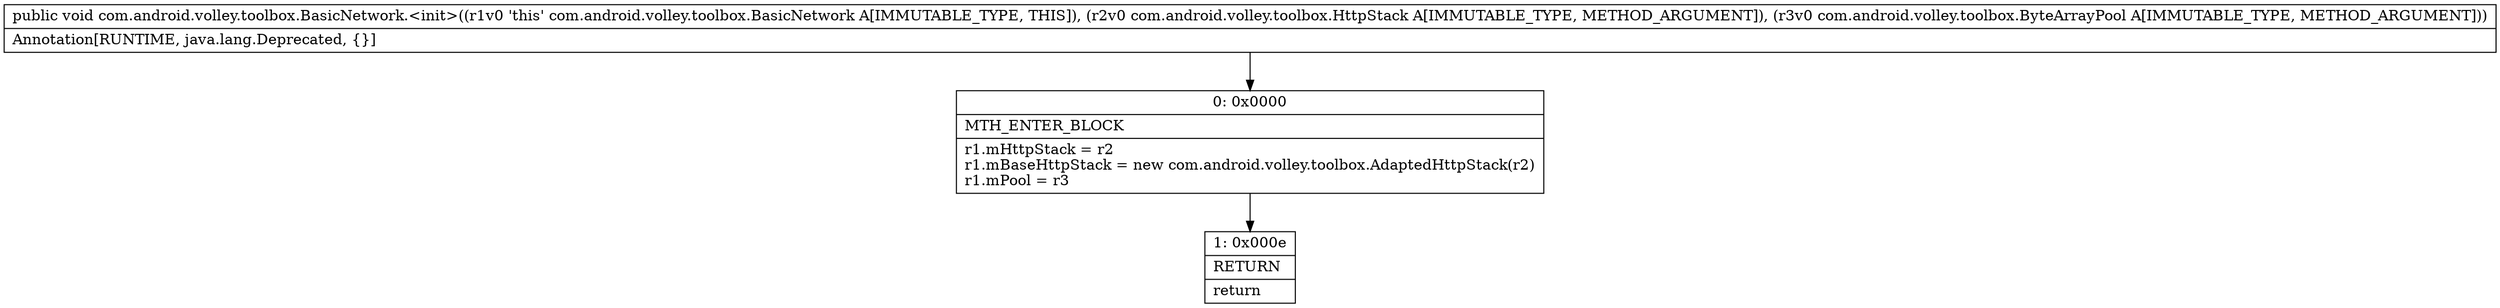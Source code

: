 digraph "CFG forcom.android.volley.toolbox.BasicNetwork.\<init\>(Lcom\/android\/volley\/toolbox\/HttpStack;Lcom\/android\/volley\/toolbox\/ByteArrayPool;)V" {
Node_0 [shape=record,label="{0\:\ 0x0000|MTH_ENTER_BLOCK\l|r1.mHttpStack = r2\lr1.mBaseHttpStack = new com.android.volley.toolbox.AdaptedHttpStack(r2)\lr1.mPool = r3\l}"];
Node_1 [shape=record,label="{1\:\ 0x000e|RETURN\l|return\l}"];
MethodNode[shape=record,label="{public void com.android.volley.toolbox.BasicNetwork.\<init\>((r1v0 'this' com.android.volley.toolbox.BasicNetwork A[IMMUTABLE_TYPE, THIS]), (r2v0 com.android.volley.toolbox.HttpStack A[IMMUTABLE_TYPE, METHOD_ARGUMENT]), (r3v0 com.android.volley.toolbox.ByteArrayPool A[IMMUTABLE_TYPE, METHOD_ARGUMENT]))  | Annotation[RUNTIME, java.lang.Deprecated, \{\}]\l}"];
MethodNode -> Node_0;
Node_0 -> Node_1;
}

